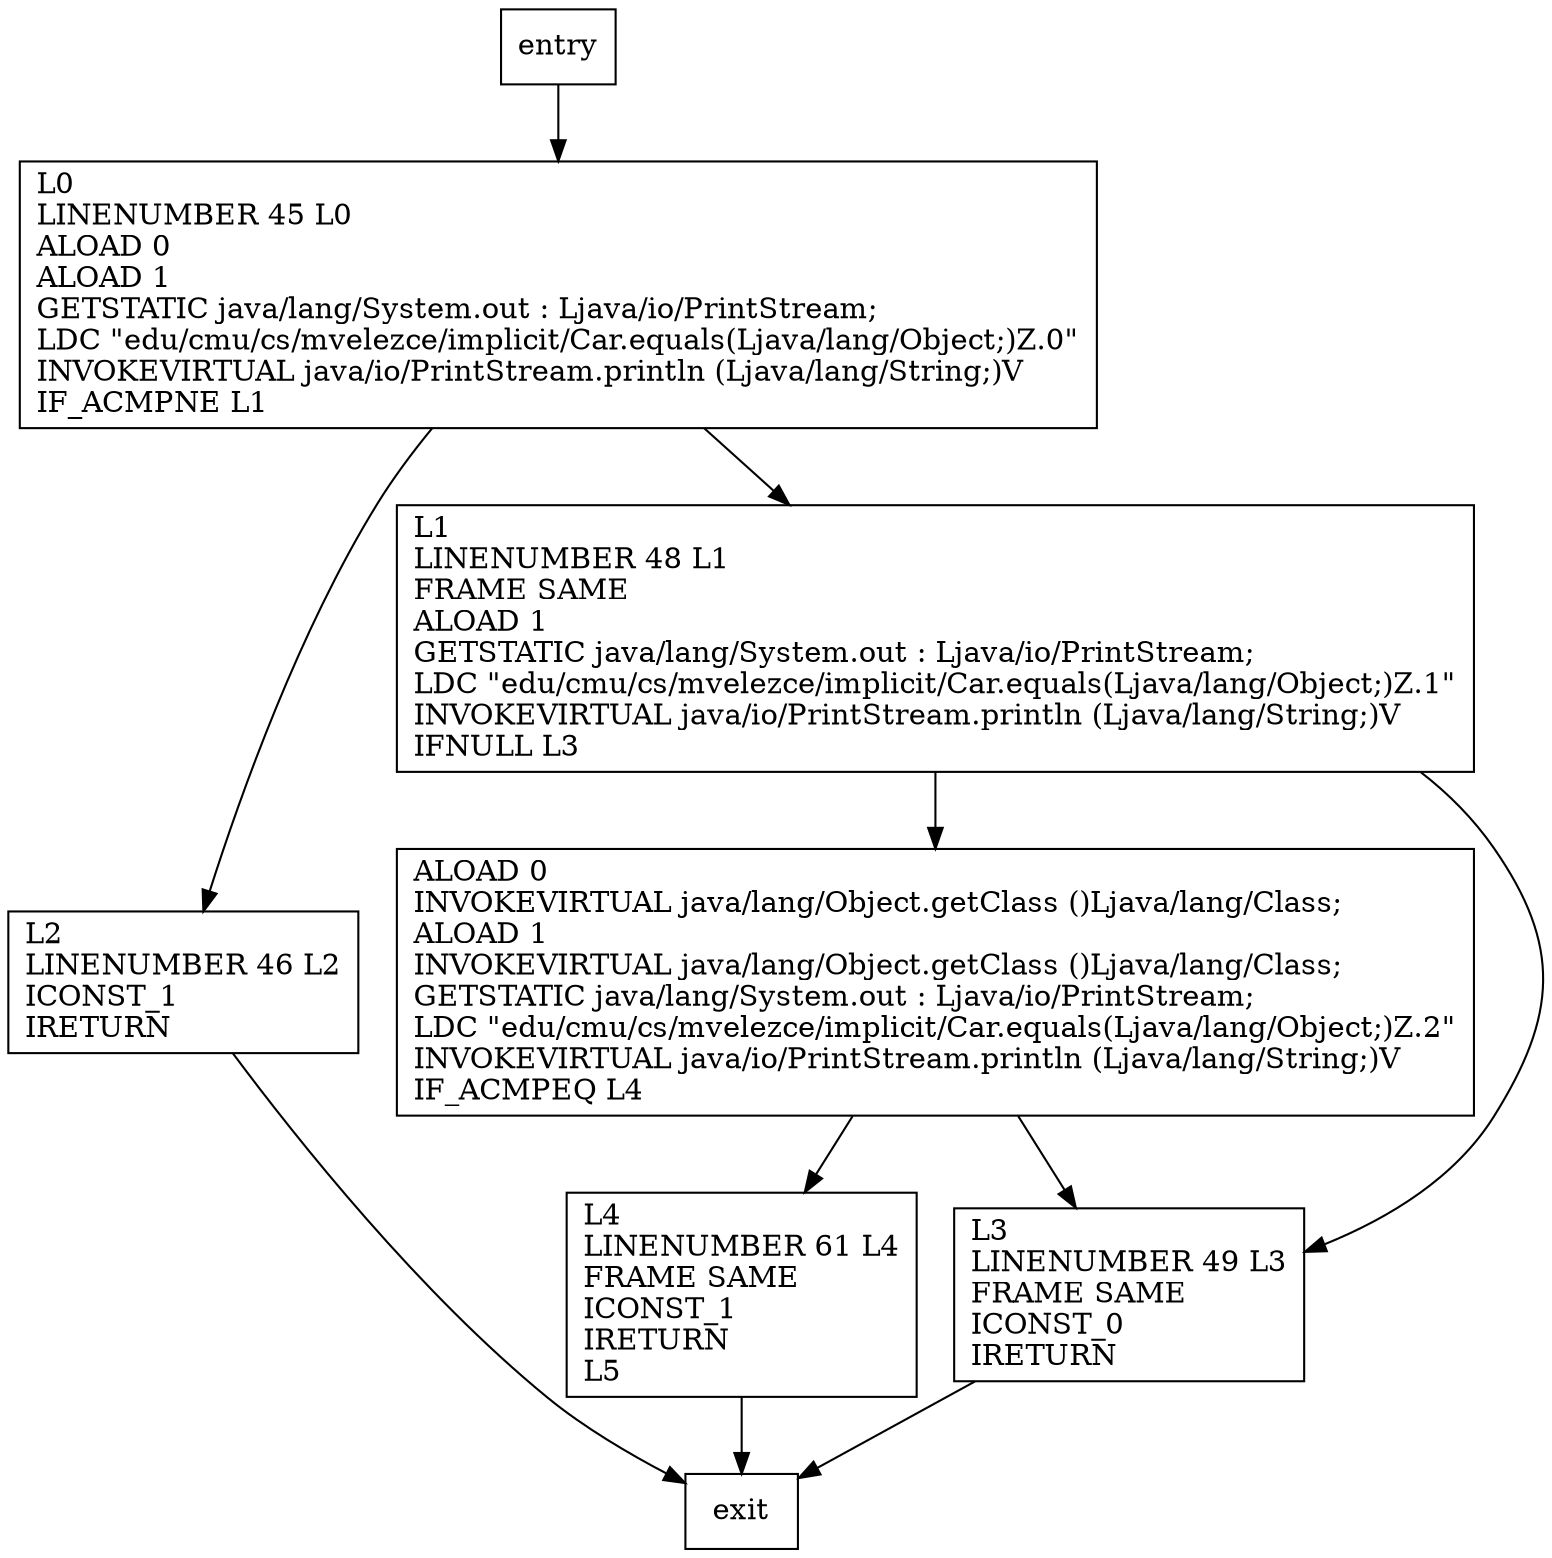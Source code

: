digraph equals {
node [shape=record];
62739928 [label="L4\lLINENUMBER 61 L4\lFRAME SAME\lICONST_1\lIRETURN\lL5\l"];
1884422865 [label="L2\lLINENUMBER 46 L2\lICONST_1\lIRETURN\l"];
1613514326 [label="L0\lLINENUMBER 45 L0\lALOAD 0\lALOAD 1\lGETSTATIC java/lang/System.out : Ljava/io/PrintStream;\lLDC \"edu/cmu/cs/mvelezce/implicit/Car.equals(Ljava/lang/Object;)Z.0\"\lINVOKEVIRTUAL java/io/PrintStream.println (Ljava/lang/String;)V\lIF_ACMPNE L1\l"];
1046009438 [label="ALOAD 0\lINVOKEVIRTUAL java/lang/Object.getClass ()Ljava/lang/Class;\lALOAD 1\lINVOKEVIRTUAL java/lang/Object.getClass ()Ljava/lang/Class;\lGETSTATIC java/lang/System.out : Ljava/io/PrintStream;\lLDC \"edu/cmu/cs/mvelezce/implicit/Car.equals(Ljava/lang/Object;)Z.2\"\lINVOKEVIRTUAL java/io/PrintStream.println (Ljava/lang/String;)V\lIF_ACMPEQ L4\l"];
1011104118 [label="L3\lLINENUMBER 49 L3\lFRAME SAME\lICONST_0\lIRETURN\l"];
1610372241 [label="L1\lLINENUMBER 48 L1\lFRAME SAME\lALOAD 1\lGETSTATIC java/lang/System.out : Ljava/io/PrintStream;\lLDC \"edu/cmu/cs/mvelezce/implicit/Car.equals(Ljava/lang/Object;)Z.1\"\lINVOKEVIRTUAL java/io/PrintStream.println (Ljava/lang/String;)V\lIFNULL L3\l"];
entry;
exit;
entry -> 1613514326;
62739928 -> exit;
1884422865 -> exit;
1613514326 -> 1884422865;
1613514326 -> 1610372241;
1046009438 -> 62739928;
1046009438 -> 1011104118;
1011104118 -> exit;
1610372241 -> 1046009438;
1610372241 -> 1011104118;
}
